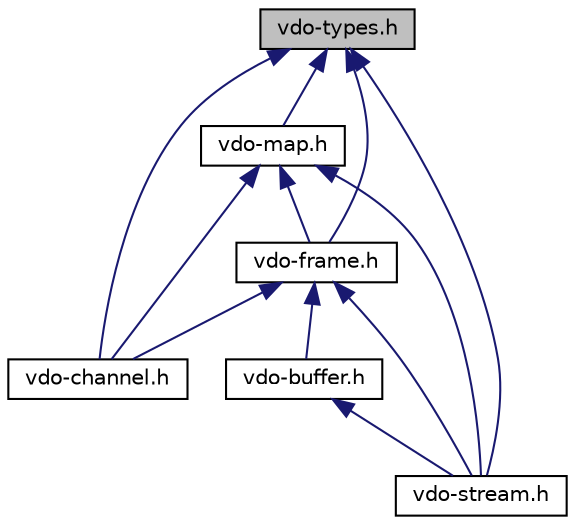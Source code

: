 digraph "vdo-types.h"
{
  edge [fontname="Helvetica",fontsize="10",labelfontname="Helvetica",labelfontsize="10"];
  node [fontname="Helvetica",fontsize="10",shape=record];
  Node2 [label="vdo-types.h",height=0.2,width=0.4,color="black", fillcolor="grey75", style="filled", fontcolor="black"];
  Node2 -> Node3 [dir="back",color="midnightblue",fontsize="10",style="solid",fontname="Helvetica"];
  Node3 [label="vdo-stream.h",height=0.2,width=0.4,color="black", fillcolor="white", style="filled",URL="$vdo-stream_8h.html",tooltip="A class representing a stream session. "];
  Node2 -> Node4 [dir="back",color="midnightblue",fontsize="10",style="solid",fontname="Helvetica"];
  Node4 [label="vdo-frame.h",height=0.2,width=0.4,color="black", fillcolor="white", style="filled",URL="$vdo-frame_8h.html",tooltip="A video frame. "];
  Node4 -> Node3 [dir="back",color="midnightblue",fontsize="10",style="solid",fontname="Helvetica"];
  Node4 -> Node5 [dir="back",color="midnightblue",fontsize="10",style="solid",fontname="Helvetica"];
  Node5 [label="vdo-buffer.h",height=0.2,width=0.4,color="black", fillcolor="white", style="filled",URL="$vdo-buffer_8h.html",tooltip="A memory buffer. "];
  Node5 -> Node3 [dir="back",color="midnightblue",fontsize="10",style="solid",fontname="Helvetica"];
  Node4 -> Node6 [dir="back",color="midnightblue",fontsize="10",style="solid",fontname="Helvetica"];
  Node6 [label="vdo-channel.h",height=0.2,width=0.4,color="black", fillcolor="white", style="filled",URL="$vdo-channel_8h.html",tooltip="A class representing a channel. "];
  Node2 -> Node6 [dir="back",color="midnightblue",fontsize="10",style="solid",fontname="Helvetica"];
  Node2 -> Node7 [dir="back",color="midnightblue",fontsize="10",style="solid",fontname="Helvetica"];
  Node7 [label="vdo-map.h",height=0.2,width=0.4,color="black", fillcolor="white", style="filled",URL="$vdo-map_8h.html",tooltip="A class representing a dictionary mapping keys to values. "];
  Node7 -> Node4 [dir="back",color="midnightblue",fontsize="10",style="solid",fontname="Helvetica"];
  Node7 -> Node3 [dir="back",color="midnightblue",fontsize="10",style="solid",fontname="Helvetica"];
  Node7 -> Node6 [dir="back",color="midnightblue",fontsize="10",style="solid",fontname="Helvetica"];
}

